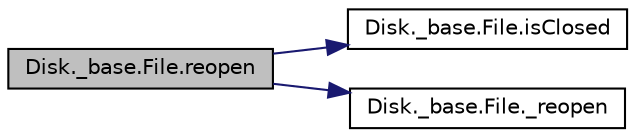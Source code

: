 digraph "Disk._base.File.reopen"
{
 // INTERACTIVE_SVG=YES
  bgcolor="transparent";
  edge [fontname="Helvetica",fontsize="10",labelfontname="Helvetica",labelfontsize="10"];
  node [fontname="Helvetica",fontsize="10",shape=record];
  rankdir="LR";
  Node1 [label="Disk._base.File.reopen",height=0.2,width=0.4,color="black", fillcolor="grey75", style="filled" fontcolor="black"];
  Node1 -> Node2 [color="midnightblue",fontsize="10",style="solid",fontname="Helvetica"];
  Node2 [label="Disk._base.File.isClosed",height=0.2,width=0.4,color="black",URL="$class_disk_1_1__base_1_1_file.html#a5801d2db863fa1967d7847917aa757f3"];
  Node1 -> Node3 [color="midnightblue",fontsize="10",style="solid",fontname="Helvetica"];
  Node3 [label="Disk._base.File._reopen",height=0.2,width=0.4,color="black",URL="$class_disk_1_1__base_1_1_file.html#a580698496882f925242a1b81d3a4b040"];
}
